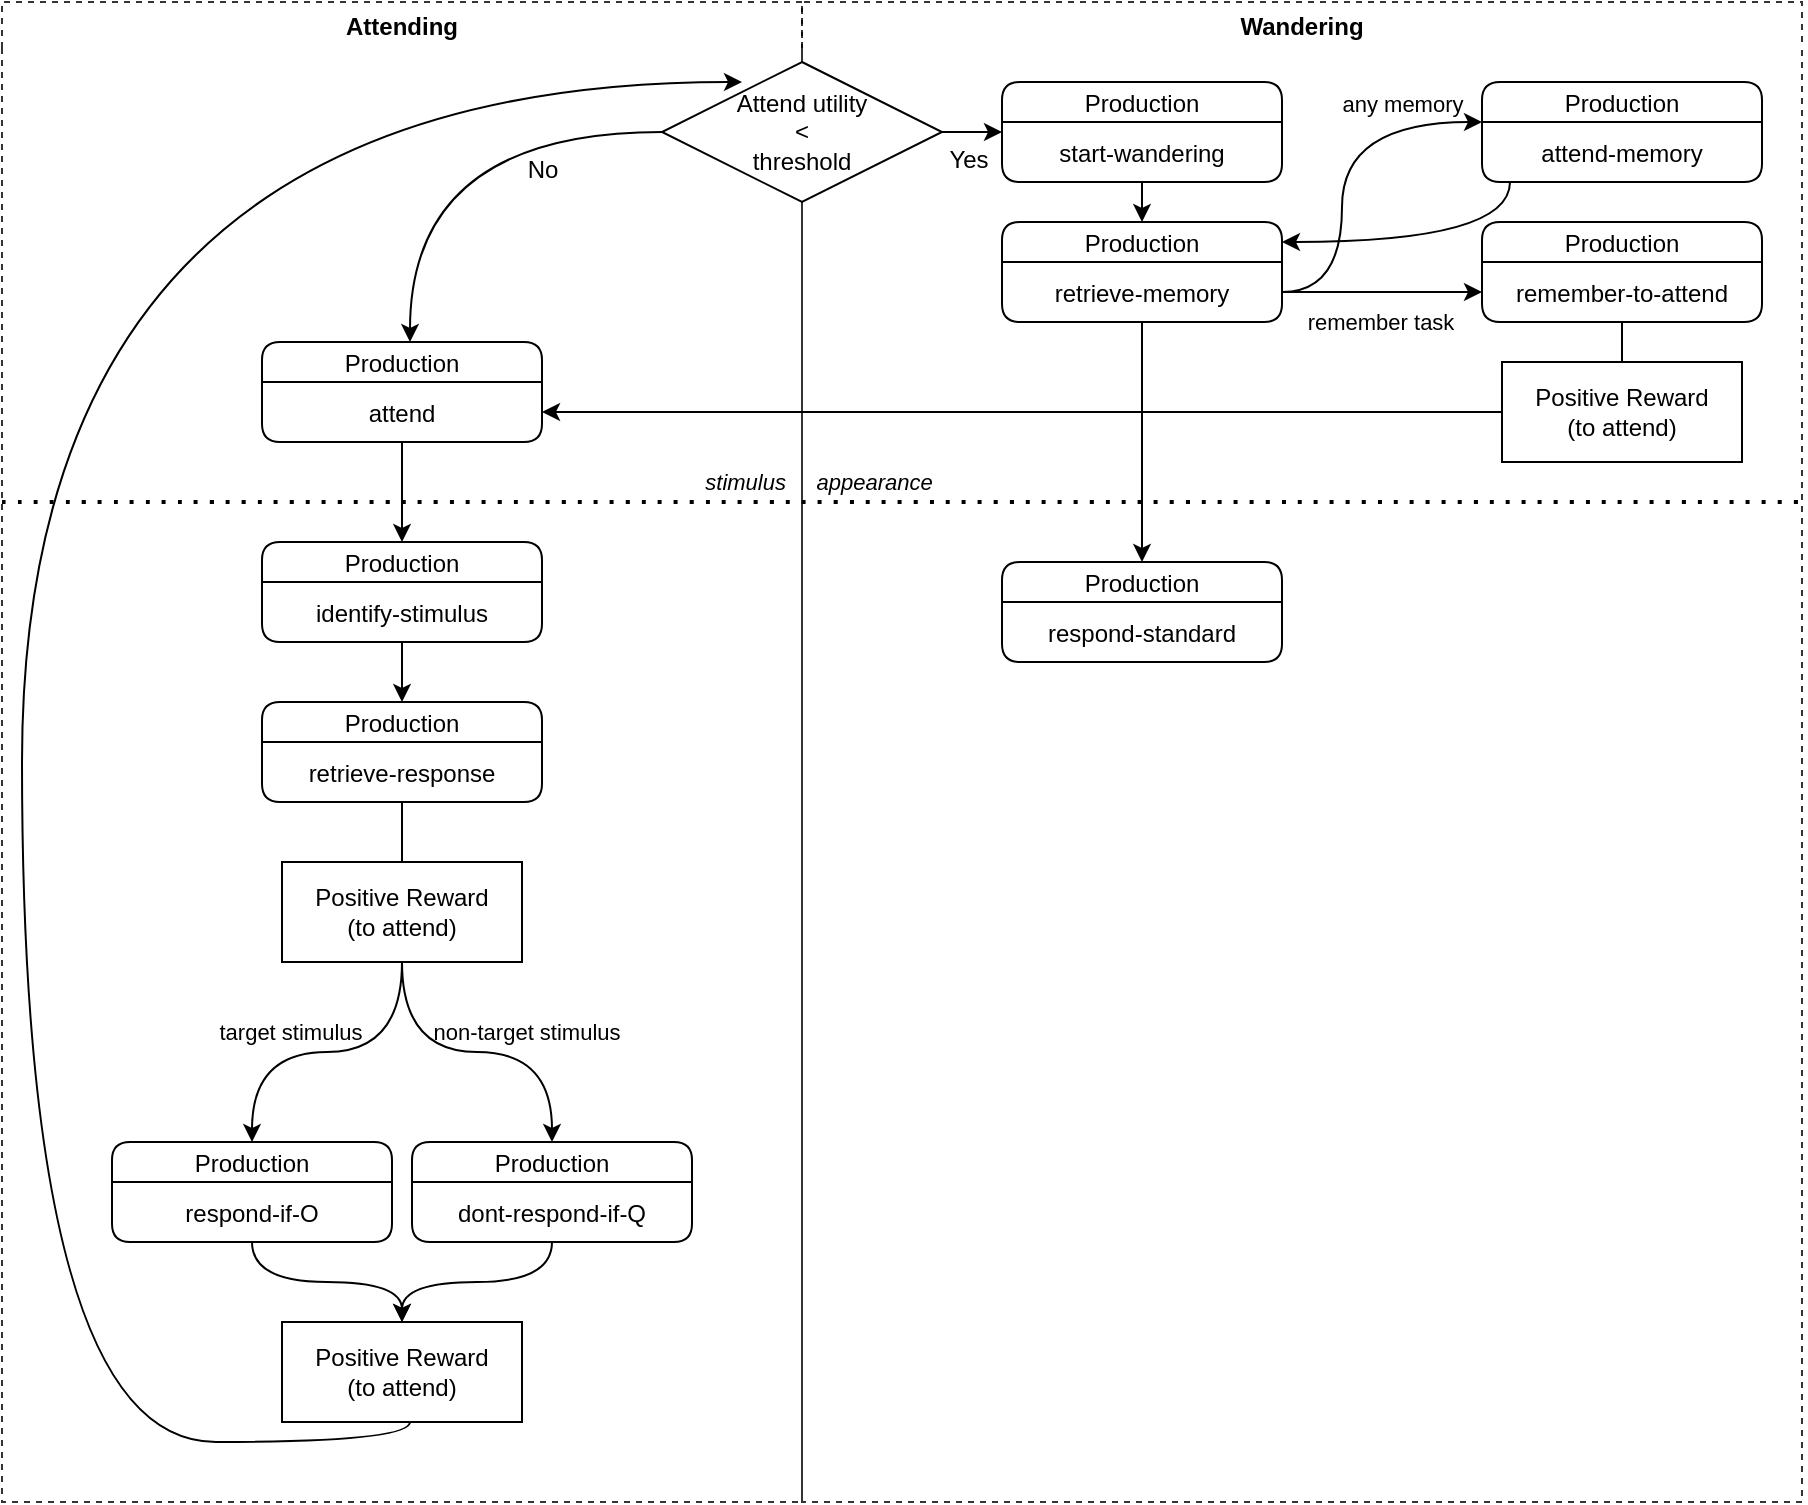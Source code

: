 <mxfile>
    <diagram id="C5RBs43oDa-KdzZeNtuy" name="Page-1">
        <mxGraphModel dx="1577" dy="786" grid="1" gridSize="10" guides="1" tooltips="1" connect="1" arrows="1" fold="1" page="0" pageScale="1" pageWidth="827" pageHeight="1169" background="none" math="0" shadow="0">
            <root>
                <mxCell id="WIyWlLk6GJQsqaUBKTNV-0"/>
                <mxCell id="WIyWlLk6GJQsqaUBKTNV-1" parent="WIyWlLk6GJQsqaUBKTNV-0"/>
                <mxCell id="32" value="Wandering" style="swimlane;fontSize=12;strokeColor=default;gradientColor=none;swimlaneFillColor=none;dashed=1;strokeWidth=1;perimeterSpacing=1;opacity=80;fillColor=none;fontStyle=1;swimlaneLine=0;" vertex="1" parent="WIyWlLk6GJQsqaUBKTNV-1">
                    <mxGeometry x="350" y="50" width="500" height="750" as="geometry"/>
                </mxCell>
                <mxCell id="2I1Crz_ZXlMl6JZm2lD2-74" value="Production" style="swimlane;fontStyle=0;childLayout=stackLayout;horizontal=1;startSize=20;horizontalStack=0;resizeParent=1;resizeParentMax=0;resizeLast=0;collapsible=1;marginBottom=0;rounded=1;shadow=0;glass=0;fillColor=none;" parent="32" vertex="1">
                    <mxGeometry x="100" y="280" width="140" height="50" as="geometry"/>
                </mxCell>
                <mxCell id="2I1Crz_ZXlMl6JZm2lD2-75" value="respond-standard" style="text;strokeColor=none;fillColor=none;align=center;verticalAlign=middle;spacingLeft=4;spacingRight=4;overflow=hidden;points=[[0,0.5],[1,0.5]];portConstraint=eastwest;rotatable=0;rounded=1;shadow=0;glass=0;" parent="2I1Crz_ZXlMl6JZm2lD2-74" vertex="1">
                    <mxGeometry y="20" width="140" height="30" as="geometry"/>
                </mxCell>
                <mxCell id="26" value="Positive Reward&lt;br&gt;(to attend)" style="rounded=0;whiteSpace=wrap;html=1;fontSize=12;fillColor=none;" vertex="1" parent="32">
                    <mxGeometry x="350" y="180" width="120" height="50" as="geometry"/>
                </mxCell>
                <mxCell id="33" value="Attending" style="swimlane;fontSize=12;strokeColor=default;gradientColor=none;swimlaneFillColor=none;dashed=1;opacity=80;fillColor=none;swimlaneLine=0;" vertex="1" parent="WIyWlLk6GJQsqaUBKTNV-1">
                    <mxGeometry x="-50" y="50" width="400" height="750" as="geometry"/>
                </mxCell>
                <mxCell id="2I1Crz_ZXlMl6JZm2lD2-21" value="Production" style="swimlane;fontStyle=0;childLayout=stackLayout;horizontal=1;startSize=20;horizontalStack=0;resizeParent=1;resizeParentMax=0;resizeLast=0;collapsible=1;marginBottom=0;rounded=1;shadow=0;glass=0;fillColor=none;" parent="33" vertex="1">
                    <mxGeometry x="130" y="270" width="140" height="50" as="geometry"/>
                </mxCell>
                <mxCell id="2I1Crz_ZXlMl6JZm2lD2-22" value="identify-stimulus" style="text;strokeColor=none;fillColor=none;align=center;verticalAlign=middle;spacingLeft=4;spacingRight=4;overflow=hidden;points=[[0,0.5],[1,0.5]];portConstraint=eastwest;rotatable=0;rounded=1;shadow=0;glass=0;" parent="2I1Crz_ZXlMl6JZm2lD2-21" vertex="1">
                    <mxGeometry y="20" width="140" height="30" as="geometry"/>
                </mxCell>
                <mxCell id="16" value="Production" style="swimlane;fontStyle=0;childLayout=stackLayout;horizontal=1;startSize=20;horizontalStack=0;resizeParent=1;resizeParentMax=0;resizeLast=0;collapsible=1;marginBottom=0;rounded=1;shadow=0;glass=0;fillColor=none;" vertex="1" parent="33">
                    <mxGeometry x="130" y="350" width="140" height="50" as="geometry"/>
                </mxCell>
                <mxCell id="17" value="retrieve-response" style="text;strokeColor=none;fillColor=none;align=center;verticalAlign=middle;spacingLeft=4;spacingRight=4;overflow=hidden;points=[[0,0.5],[1,0.5]];portConstraint=eastwest;rotatable=0;rounded=1;shadow=0;glass=0;" vertex="1" parent="16">
                    <mxGeometry y="20" width="140" height="30" as="geometry"/>
                </mxCell>
                <mxCell id="2I1Crz_ZXlMl6JZm2lD2-32" value="Production" style="swimlane;fontStyle=0;childLayout=stackLayout;horizontal=1;startSize=20;horizontalStack=0;resizeParent=1;resizeParentMax=0;resizeLast=0;collapsible=1;marginBottom=0;rounded=1;shadow=0;glass=0;swimlaneFillColor=none;fillColor=none;" parent="33" vertex="1">
                    <mxGeometry x="55" y="570" width="140" height="50" as="geometry"/>
                </mxCell>
                <mxCell id="2I1Crz_ZXlMl6JZm2lD2-33" value="respond-if-O" style="text;strokeColor=none;fillColor=none;align=center;verticalAlign=middle;spacingLeft=4;spacingRight=4;overflow=hidden;points=[[0,0.5],[1,0.5]];portConstraint=eastwest;rotatable=0;rounded=1;shadow=0;glass=0;" parent="2I1Crz_ZXlMl6JZm2lD2-32" vertex="1">
                    <mxGeometry y="20" width="140" height="30" as="geometry"/>
                </mxCell>
                <mxCell id="2I1Crz_ZXlMl6JZm2lD2-34" value="Production" style="swimlane;fontStyle=0;childLayout=stackLayout;horizontal=1;startSize=20;horizontalStack=0;resizeParent=1;resizeParentMax=0;resizeLast=0;collapsible=1;marginBottom=0;rounded=1;shadow=0;glass=0;fillColor=none;" parent="33" vertex="1">
                    <mxGeometry x="205" y="570" width="140" height="50" as="geometry"/>
                </mxCell>
                <mxCell id="2I1Crz_ZXlMl6JZm2lD2-35" value="dont-respond-if-Q" style="text;strokeColor=none;fillColor=none;align=center;verticalAlign=middle;spacingLeft=4;spacingRight=4;overflow=hidden;points=[[0,0.5],[1,0.5]];portConstraint=eastwest;rotatable=0;rounded=1;shadow=0;glass=0;" parent="2I1Crz_ZXlMl6JZm2lD2-34" vertex="1">
                    <mxGeometry y="20" width="140" height="30" as="geometry"/>
                </mxCell>
                <mxCell id="20" value="Positive Reward&lt;br&gt;(to attend)" style="rounded=0;whiteSpace=wrap;html=1;fontSize=12;fillColor=none;" vertex="1" parent="33">
                    <mxGeometry x="140" y="660" width="120" height="50" as="geometry"/>
                </mxCell>
                <mxCell id="2I1Crz_ZXlMl6JZm2lD2-47" value="target stimulus" style="edgeStyle=orthogonalEdgeStyle;curved=1;rounded=0;orthogonalLoop=1;jettySize=auto;html=1;entryX=0.5;entryY=0;entryDx=0;entryDy=0;labelBackgroundColor=none;startArrow=none;" parent="33" source="19" target="2I1Crz_ZXlMl6JZm2lD2-32" edge="1">
                    <mxGeometry x="0.224" y="-10" relative="1" as="geometry">
                        <mxPoint as="offset"/>
                        <mxPoint x="204.0" y="470" as="sourcePoint"/>
                    </mxGeometry>
                </mxCell>
                <mxCell id="2I1Crz_ZXlMl6JZm2lD2-48" value="&lt;div&gt;non-target stimulus&lt;/div&gt;" style="edgeStyle=orthogonalEdgeStyle;curved=1;rounded=0;orthogonalLoop=1;jettySize=auto;html=1;labelBackgroundColor=none;exitX=0.5;exitY=1;exitDx=0;exitDy=0;" parent="33" source="19" target="2I1Crz_ZXlMl6JZm2lD2-34" edge="1">
                    <mxGeometry x="0.289" y="10" relative="1" as="geometry">
                        <mxPoint as="offset"/>
                        <mxPoint x="204.0" y="470" as="sourcePoint"/>
                    </mxGeometry>
                </mxCell>
                <mxCell id="22" style="edgeStyle=orthogonalEdgeStyle;curved=1;html=1;labelBackgroundColor=none;fontSize=12;endArrow=classic;endFill=1;" edge="1" parent="33" source="2I1Crz_ZXlMl6JZm2lD2-32" target="20">
                    <mxGeometry relative="1" as="geometry"/>
                </mxCell>
                <mxCell id="21" style="edgeStyle=orthogonalEdgeStyle;curved=1;html=1;labelBackgroundColor=none;fontSize=12;endArrow=classic;endFill=1;" edge="1" parent="33" source="2I1Crz_ZXlMl6JZm2lD2-34" target="20">
                    <mxGeometry relative="1" as="geometry"/>
                </mxCell>
                <mxCell id="18" value="" style="edgeStyle=orthogonalEdgeStyle;curved=1;rounded=0;orthogonalLoop=1;jettySize=auto;html=1;endArrow=classic;endFill=1;" edge="1" parent="33" source="2I1Crz_ZXlMl6JZm2lD2-21" target="16">
                    <mxGeometry relative="1" as="geometry">
                        <mxPoint x="204" y="240" as="sourcePoint"/>
                        <mxPoint x="204" y="340" as="targetPoint"/>
                    </mxGeometry>
                </mxCell>
                <mxCell id="2I1Crz_ZXlMl6JZm2lD2-45" style="edgeStyle=orthogonalEdgeStyle;curved=1;rounded=0;orthogonalLoop=1;jettySize=auto;html=1;startArrow=none;endArrow=none;endFill=0;entryX=0.5;entryY=0;entryDx=0;entryDy=0;" parent="33" source="16" target="19" edge="1">
                    <mxGeometry relative="1" as="geometry">
                        <mxPoint x="204.0" y="340" as="targetPoint"/>
                    </mxGeometry>
                </mxCell>
                <mxCell id="19" value="Positive Reward&lt;br&gt;(to attend)" style="rounded=0;whiteSpace=wrap;html=1;fontSize=12;fillColor=none;" vertex="1" parent="33">
                    <mxGeometry x="140" y="430" width="120" height="50" as="geometry"/>
                </mxCell>
                <mxCell id="2I1Crz_ZXlMl6JZm2lD2-1" value="Production" style="swimlane;fontStyle=0;childLayout=stackLayout;horizontal=1;startSize=20;horizontalStack=0;resizeParent=1;resizeParentMax=0;resizeLast=0;collapsible=1;marginBottom=0;rounded=1;shadow=0;glass=0;fillColor=none;" parent="33" vertex="1">
                    <mxGeometry x="130" y="170" width="140" height="50" as="geometry"/>
                </mxCell>
                <mxCell id="2I1Crz_ZXlMl6JZm2lD2-2" value="attend" style="text;strokeColor=none;fillColor=none;align=center;verticalAlign=middle;spacingLeft=4;spacingRight=4;overflow=hidden;points=[[0,0.5],[1,0.5]];portConstraint=eastwest;rotatable=0;rounded=1;shadow=0;glass=0;" parent="2I1Crz_ZXlMl6JZm2lD2-1" vertex="1">
                    <mxGeometry y="20" width="140" height="30" as="geometry"/>
                </mxCell>
                <mxCell id="2I1Crz_ZXlMl6JZm2lD2-44" style="edgeStyle=orthogonalEdgeStyle;curved=1;rounded=0;orthogonalLoop=1;jettySize=auto;html=1;entryX=0.5;entryY=0;entryDx=0;entryDy=0;" parent="33" source="2I1Crz_ZXlMl6JZm2lD2-1" target="2I1Crz_ZXlMl6JZm2lD2-21" edge="1">
                    <mxGeometry relative="1" as="geometry"/>
                </mxCell>
                <mxCell id="9" value="Yes" style="edgeStyle=orthogonalEdgeStyle;curved=1;html=1;fontSize=12;labelBackgroundColor=none;labelPosition=center;verticalLabelPosition=bottom;align=center;verticalAlign=top;" edge="1" parent="WIyWlLk6GJQsqaUBKTNV-1" source="4" target="UtOH4rOj3gADrwU_OdTL-1">
                    <mxGeometry x="-0.189" relative="1" as="geometry">
                        <mxPoint x="1" as="offset"/>
                    </mxGeometry>
                </mxCell>
                <mxCell id="7" value="No" style="edgeStyle=orthogonalEdgeStyle;html=1;fontSize=12;curved=1;exitX=0;exitY=0.5;exitDx=0;exitDy=0;labelBackgroundColor=none;labelPosition=center;verticalLabelPosition=bottom;align=center;verticalAlign=top;" edge="1" parent="WIyWlLk6GJQsqaUBKTNV-1" source="4" target="2I1Crz_ZXlMl6JZm2lD2-1">
                    <mxGeometry x="-0.48" y="5" relative="1" as="geometry">
                        <Array as="points">
                            <mxPoint x="154" y="115"/>
                        </Array>
                        <mxPoint as="offset"/>
                    </mxGeometry>
                </mxCell>
                <mxCell id="2I1Crz_ZXlMl6JZm2lD2-43" value="stimulus&amp;nbsp;&amp;nbsp; &amp;nbsp; appearance" style="endArrow=none;dashed=1;html=1;dashPattern=1 3;strokeWidth=2;rounded=0;curved=1;fontStyle=2;spacingLeft=15;labelBackgroundColor=none;" parent="WIyWlLk6GJQsqaUBKTNV-1" edge="1">
                    <mxGeometry x="-0.111" y="10" width="50" height="50" relative="1" as="geometry">
                        <mxPoint x="-50" y="300" as="sourcePoint"/>
                        <mxPoint x="850" y="300" as="targetPoint"/>
                        <mxPoint as="offset"/>
                    </mxGeometry>
                </mxCell>
                <mxCell id="4" value="&lt;font style=&quot;font-size: 12px&quot;&gt;Attend utility&lt;br&gt;&amp;lt;&lt;br&gt;threshold&lt;/font&gt;" style="rhombus;whiteSpace=wrap;html=1;fillColor=default;" vertex="1" parent="WIyWlLk6GJQsqaUBKTNV-1">
                    <mxGeometry x="280" y="80" width="140" height="70" as="geometry"/>
                </mxCell>
                <mxCell id="2I1Crz_ZXlMl6JZm2lD2-73" style="edgeStyle=orthogonalEdgeStyle;curved=1;rounded=0;orthogonalLoop=1;jettySize=auto;html=1;exitX=0.5;exitY=1;exitDx=0;exitDy=0;labelBackgroundColor=none;entryX=0.5;entryY=0;entryDx=0;entryDy=0;" parent="WIyWlLk6GJQsqaUBKTNV-1" source="2I1Crz_ZXlMl6JZm2lD2-52" target="2I1Crz_ZXlMl6JZm2lD2-74" edge="1">
                    <mxGeometry relative="1" as="geometry">
                        <mxPoint x="655.333" y="-220" as="targetPoint"/>
                    </mxGeometry>
                </mxCell>
                <mxCell id="2I1Crz_ZXlMl6JZm2lD2-52" value="Production" style="swimlane;fontStyle=0;childLayout=stackLayout;horizontal=1;startSize=20;horizontalStack=0;resizeParent=1;resizeParentMax=0;resizeLast=0;collapsible=1;marginBottom=0;rounded=1;shadow=0;glass=0;fillColor=none;" parent="WIyWlLk6GJQsqaUBKTNV-1" vertex="1">
                    <mxGeometry x="450" y="160" width="140" height="50" as="geometry"/>
                </mxCell>
                <mxCell id="2I1Crz_ZXlMl6JZm2lD2-53" value="retrieve-memory" style="text;strokeColor=none;fillColor=none;align=center;verticalAlign=middle;spacingLeft=4;spacingRight=4;overflow=hidden;points=[[0,0.5],[1,0.5]];portConstraint=eastwest;rotatable=0;rounded=1;shadow=0;glass=0;" parent="2I1Crz_ZXlMl6JZm2lD2-52" vertex="1">
                    <mxGeometry y="20" width="140" height="30" as="geometry"/>
                </mxCell>
                <mxCell id="UtOH4rOj3gADrwU_OdTL-1" value="Production" style="swimlane;fontStyle=0;childLayout=stackLayout;horizontal=1;startSize=20;horizontalStack=0;resizeParent=1;resizeParentMax=0;resizeLast=0;collapsible=1;marginBottom=0;rounded=1;shadow=0;glass=0;fillColor=none;" parent="WIyWlLk6GJQsqaUBKTNV-1" vertex="1">
                    <mxGeometry x="450" y="90" width="140" height="50" as="geometry"/>
                </mxCell>
                <mxCell id="UtOH4rOj3gADrwU_OdTL-2" value="start-wandering" style="text;strokeColor=none;fillColor=none;align=center;verticalAlign=middle;spacingLeft=4;spacingRight=4;overflow=hidden;points=[[0,0.5],[1,0.5]];portConstraint=eastwest;rotatable=0;rounded=1;shadow=0;glass=0;" parent="UtOH4rOj3gADrwU_OdTL-1" vertex="1">
                    <mxGeometry y="20" width="140" height="30" as="geometry"/>
                </mxCell>
                <mxCell id="UtOH4rOj3gADrwU_OdTL-6" value="any memory" style="edgeStyle=orthogonalEdgeStyle;rounded=0;orthogonalLoop=1;jettySize=auto;html=1;labelBackgroundColor=none;curved=1;labelPosition=center;verticalLabelPosition=top;align=center;verticalAlign=bottom;" parent="WIyWlLk6GJQsqaUBKTNV-1" source="2I1Crz_ZXlMl6JZm2lD2-53" target="2I1Crz_ZXlMl6JZm2lD2-78" edge="1">
                    <mxGeometry x="0.568" relative="1" as="geometry">
                        <Array as="points">
                            <mxPoint x="620" y="195"/>
                            <mxPoint x="620" y="110"/>
                        </Array>
                        <mxPoint as="offset"/>
                    </mxGeometry>
                </mxCell>
                <mxCell id="UtOH4rOj3gADrwU_OdTL-5" value="&lt;div&gt;remember task&lt;/div&gt;" style="edgeStyle=orthogonalEdgeStyle;rounded=0;orthogonalLoop=1;jettySize=auto;html=1;labelPosition=center;verticalLabelPosition=middle;align=center;verticalAlign=middle;labelBackgroundColor=none;" parent="WIyWlLk6GJQsqaUBKTNV-1" source="2I1Crz_ZXlMl6JZm2lD2-53" target="2I1Crz_ZXlMl6JZm2lD2-57" edge="1">
                    <mxGeometry y="-15" relative="1" as="geometry">
                        <mxPoint x="-1" as="offset"/>
                    </mxGeometry>
                </mxCell>
                <mxCell id="UtOH4rOj3gADrwU_OdTL-7" style="edgeStyle=orthogonalEdgeStyle;curved=1;rounded=0;orthogonalLoop=1;jettySize=auto;html=1;labelBackgroundColor=none;" parent="WIyWlLk6GJQsqaUBKTNV-1" source="2I1Crz_ZXlMl6JZm2lD2-79" target="2I1Crz_ZXlMl6JZm2lD2-52" edge="1">
                    <mxGeometry relative="1" as="geometry">
                        <Array as="points">
                            <mxPoint x="704" y="125"/>
                            <mxPoint x="704" y="170"/>
                        </Array>
                    </mxGeometry>
                </mxCell>
                <mxCell id="28" value="" style="edgeStyle=orthogonalEdgeStyle;curved=1;html=1;labelBackgroundColor=none;fontSize=12;endArrow=none;endFill=0;" edge="1" parent="WIyWlLk6GJQsqaUBKTNV-1" source="2I1Crz_ZXlMl6JZm2lD2-56" target="26">
                    <mxGeometry relative="1" as="geometry"/>
                </mxCell>
                <mxCell id="2I1Crz_ZXlMl6JZm2lD2-56" value="Production" style="swimlane;fontStyle=0;childLayout=stackLayout;horizontal=1;startSize=20;horizontalStack=0;resizeParent=1;resizeParentMax=0;resizeLast=0;collapsible=1;marginBottom=0;rounded=1;shadow=0;glass=0;strokeColor=default;fillColor=none;" parent="WIyWlLk6GJQsqaUBKTNV-1" vertex="1">
                    <mxGeometry x="690" y="160" width="140" height="50" as="geometry">
                        <mxRectangle x="280" y="90" width="90" height="20" as="alternateBounds"/>
                    </mxGeometry>
                </mxCell>
                <mxCell id="2I1Crz_ZXlMl6JZm2lD2-57" value="remember-to-attend" style="text;strokeColor=none;fillColor=none;align=center;verticalAlign=middle;spacingLeft=4;spacingRight=4;overflow=hidden;points=[[0,0.5],[1,0.5]];portConstraint=eastwest;rotatable=0;rounded=1;shadow=0;glass=0;" parent="2I1Crz_ZXlMl6JZm2lD2-56" vertex="1">
                    <mxGeometry y="20" width="140" height="30" as="geometry"/>
                </mxCell>
                <mxCell id="2I1Crz_ZXlMl6JZm2lD2-78" value="Production" style="swimlane;fontStyle=0;childLayout=stackLayout;horizontal=1;startSize=20;horizontalStack=0;resizeParent=1;resizeParentMax=0;resizeLast=0;collapsible=1;marginBottom=0;rounded=1;shadow=0;glass=0;strokeColor=default;fillColor=none;" parent="WIyWlLk6GJQsqaUBKTNV-1" vertex="1">
                    <mxGeometry x="690" y="90" width="140" height="50" as="geometry">
                        <mxRectangle x="280" y="30" width="90" height="20" as="alternateBounds"/>
                    </mxGeometry>
                </mxCell>
                <mxCell id="2I1Crz_ZXlMl6JZm2lD2-79" value="attend-memory" style="text;strokeColor=none;fillColor=none;align=center;verticalAlign=middle;spacingLeft=4;spacingRight=4;overflow=hidden;points=[[0,0.5],[1,0.5]];portConstraint=eastwest;rotatable=0;rounded=1;shadow=0;glass=0;" parent="2I1Crz_ZXlMl6JZm2lD2-78" vertex="1">
                    <mxGeometry y="20" width="140" height="30" as="geometry"/>
                </mxCell>
                <mxCell id="UtOH4rOj3gADrwU_OdTL-9" style="edgeStyle=orthogonalEdgeStyle;curved=1;rounded=0;orthogonalLoop=1;jettySize=auto;html=1;labelBackgroundColor=none;" parent="WIyWlLk6GJQsqaUBKTNV-1" source="UtOH4rOj3gADrwU_OdTL-1" target="2I1Crz_ZXlMl6JZm2lD2-52" edge="1">
                    <mxGeometry relative="1" as="geometry"/>
                </mxCell>
                <mxCell id="23" style="edgeStyle=orthogonalEdgeStyle;curved=1;html=1;labelBackgroundColor=none;fontSize=12;endArrow=classic;endFill=1;" edge="1" parent="WIyWlLk6GJQsqaUBKTNV-1" source="20">
                    <mxGeometry relative="1" as="geometry">
                        <mxPoint x="320" y="90" as="targetPoint"/>
                        <Array as="points">
                            <mxPoint x="154" y="770"/>
                            <mxPoint x="-40" y="770"/>
                            <mxPoint x="-40" y="90"/>
                        </Array>
                    </mxGeometry>
                </mxCell>
                <mxCell id="35" style="edgeStyle=orthogonalEdgeStyle;curved=1;html=1;entryX=1;entryY=0.5;entryDx=0;entryDy=0;labelBackgroundColor=none;fontSize=12;endArrow=classic;endFill=1;" edge="1" parent="WIyWlLk6GJQsqaUBKTNV-1" source="26" target="2I1Crz_ZXlMl6JZm2lD2-2">
                    <mxGeometry relative="1" as="geometry"/>
                </mxCell>
            </root>
        </mxGraphModel>
    </diagram>
</mxfile>